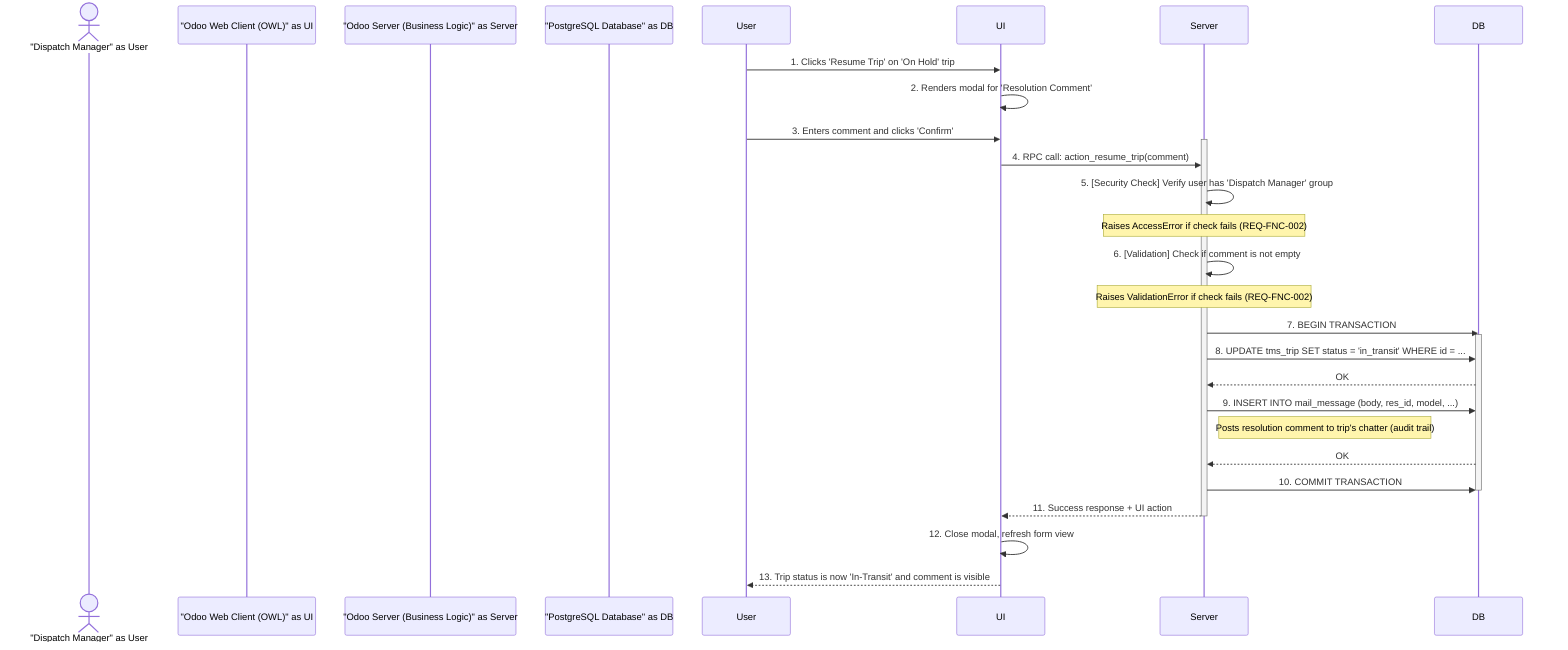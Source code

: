 sequenceDiagram
    actor "Dispatch Manager" as User
    participant "Odoo Web Client (OWL)" as UI
    participant "Odoo Server (Business Logic)" as Server
    participant "PostgreSQL Database" as DB

    User->>UI: 1. Clicks 'Resume Trip' on 'On Hold' trip
    UI->>UI: 2. Renders modal for 'Resolution Comment'
    User->>UI: 3. Enters comment and clicks 'Confirm'
    
    activate Server
    UI->>Server: 4. RPC call: action_resume_trip(comment)
    
    Server->>Server: 5. [Security Check] Verify user has 'Dispatch Manager' group
    note over Server: Raises AccessError if check fails (REQ-FNC-002)
    
    Server->>Server: 6. [Validation] Check if comment is not empty
    note over Server: Raises ValidationError if check fails (REQ-FNC-002)

    Server->>DB: 7. BEGIN TRANSACTION
    activate DB
    
    Server->>DB: 8. UPDATE tms_trip SET status = 'in_transit' WHERE id = ...
    DB-->>Server: OK
    
    Server->>DB: 9. INSERT INTO mail_message (body, res_id, model, ...)
    note right of Server: Posts resolution comment to trip's chatter (audit trail)
    DB-->>Server: OK

    Server->>DB: 10. COMMIT TRANSACTION
    deactivate DB

    Server-->>UI: 11. Success response + UI action
    deactivate Server

    UI->>UI: 12. Close modal, refresh form view
    UI-->>User: 13. Trip status is now 'In-Transit' and comment is visible